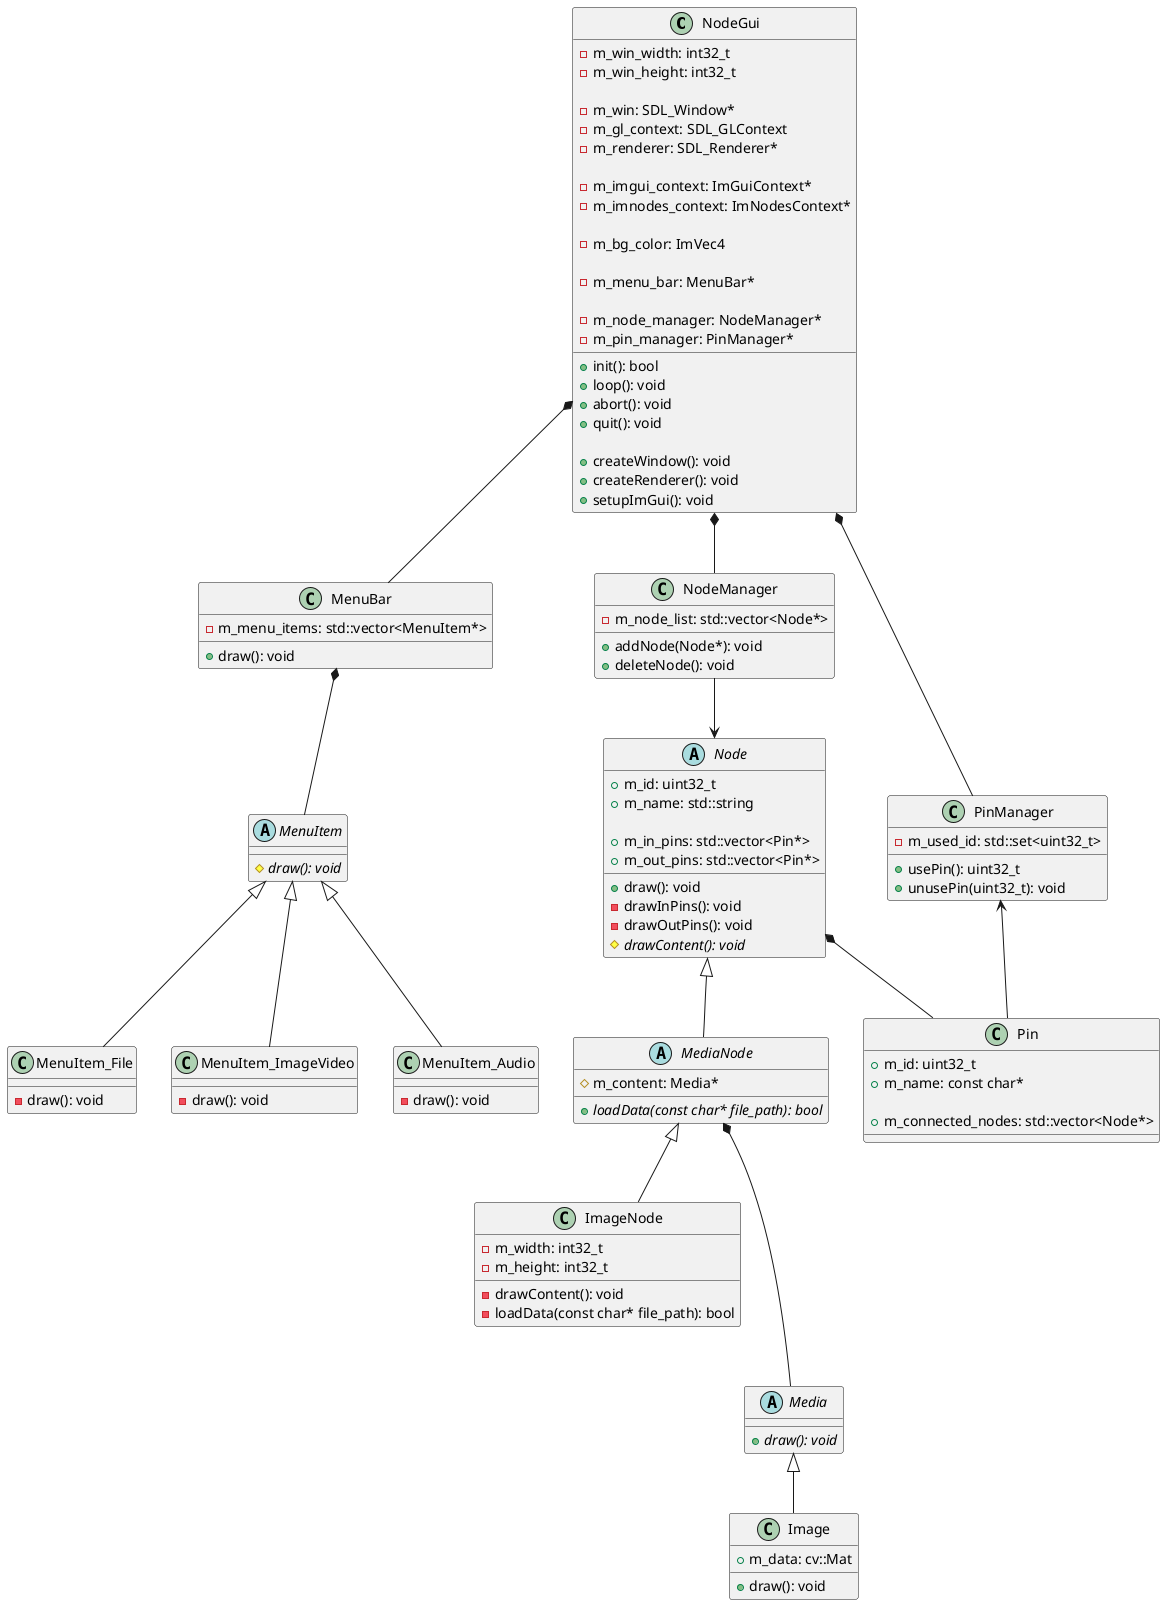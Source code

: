 @startuml NodeProcessing_Impl

class NodeGui {
    +init(): bool
    +loop(): void
    +abort(): void
    +quit(): void

    +createWindow(): void
    +createRenderer(): void
    +setupImGui(): void

    -m_win_width: int32_t
    -m_win_height: int32_t

    -m_win: SDL_Window*
    -m_gl_context: SDL_GLContext
    -m_renderer: SDL_Renderer*

    -m_imgui_context: ImGuiContext*
    -m_imnodes_context: ImNodesContext*

    -m_bg_color: ImVec4

    -m_menu_bar: MenuBar*

    -m_node_manager: NodeManager*
    -m_pin_manager: PinManager*
}

class MenuBar {
    +draw(): void

    -m_menu_items: std::vector<MenuItem*>
}

abstract class MenuItem {
    {abstract} #draw(): void
}

class MenuItem_File {
    -draw(): void
}

class MenuItem_ImageVideo {
    -draw(): void
}

class MenuItem_Audio {
    -draw(): void
}

class NodeManager {
    +addNode(Node*): void
    +deleteNode(): void

    -m_node_list: std::vector<Node*>
}

abstract class Node {
    +draw(): void
    -drawInPins(): void
    -drawOutPins(): void
    {abstract} #drawContent(): void

    +m_id: uint32_t
    +m_name: std::string
    
    +m_in_pins: std::vector<Pin*>
    +m_out_pins: std::vector<Pin*>
}

abstract class MediaNode {
    {abstract} +loadData(const char* file_path): bool

    #m_content: Media*
}

class ImageNode {
    -drawContent(): void
    -loadData(const char* file_path): bool

    -m_width: int32_t
    -m_height: int32_t
}

class PinManager {
    +usePin(): uint32_t
    +unusePin(uint32_t): void

    -m_used_id: std::set<uint32_t>
}

class Pin {
    +m_id: uint32_t
    +m_name: const char*

    +m_connected_nodes: std::vector<Node*>
}

abstract class Media {
    {abstract} +draw(): void
}

class Image {
    +draw(): void

    +m_data: cv::Mat
}

NodeGui *-- NodeManager
NodeGui *-- PinManager
NodeGui *-- MenuBar

MenuBar *-- MenuItem
MenuItem <|-- MenuItem_File
MenuItem <|-- MenuItem_ImageVideo
MenuItem <|-- MenuItem_Audio

Node <|-- MediaNode
Node *-- Pin
MediaNode <|-- ImageNode

MediaNode *--- Media
Media <|-- Image

NodeManager --> Node
PinManager <-- Pin

@enduml
